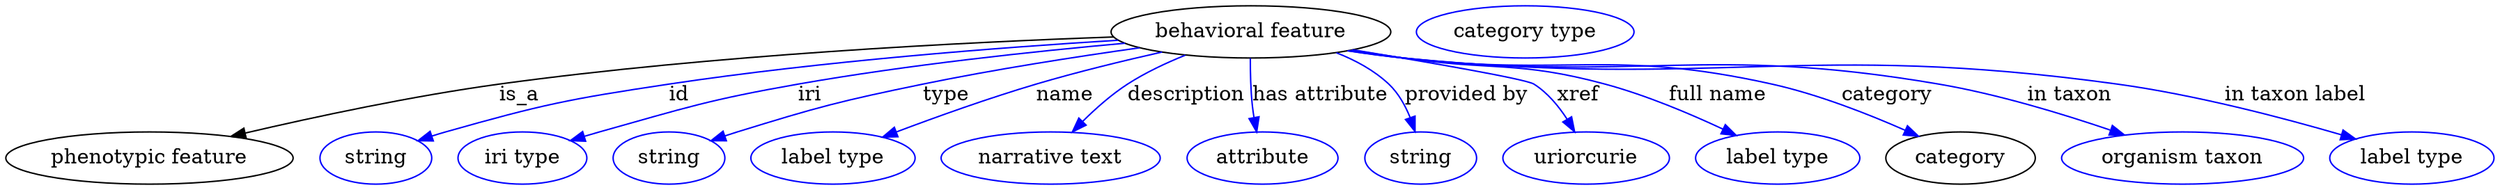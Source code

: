 digraph {
	graph [bb="0,0,1711.3,123"];
	node [label="\N"];
	"behavioral feature"	[height=0.5,
		label="behavioral feature",
		pos="854.79,105",
		width=2.672];
	"phenotypic feature"	[height=0.5,
		pos="98.791,18",
		width=2.7442];
	"behavioral feature" -> "phenotypic feature"	[label=is_a,
		lp="353.79,61.5",
		pos="e,154.9,32.912 760.42,101.45 656.84,97.762 485.84,89.018 339.79,69 280.11,60.82 213.08,46.487 164.89,35.258"];
	id	[color=blue,
		height=0.5,
		label=string,
		pos="253.79,18",
		width=1.0652];
	"behavioral feature" -> id	[color=blue,
		label=id,
		lp="463.79,61.5",
		pos="e,282.79,29.954 763.53,99.15 682.61,94.096 561.4,84.676 456.79,69 387.14,58.562 369.58,55.131 301.79,36 298.69,35.124 295.49,34.151 \
292.29,33.129",
		style=solid];
	iri	[color=blue,
		height=0.5,
		label="iri type",
		pos="354.79,18",
		width=1.2277];
	"behavioral feature" -> iri	[color=blue,
		label=iri,
		lp="553.79,61.5",
		pos="e,388.1,29.879 768.14,97.071 705.97,91.398 620.36,82.152 545.79,69 484.11,58.121 469.14,52.747 408.79,36 405.22,35.009 401.53,33.941 \
397.83,32.84",
		style=solid];
	type	[color=blue,
		height=0.5,
		label=string,
		pos="455.79,18",
		width=1.0652];
	"behavioral feature" -> type	[color=blue,
		label=type,
		lp="645.79,61.5",
		pos="e,484.73,29.944 778.42,94.053 734.71,87.878 678.95,79.184 629.79,69 572.68,57.17 558.49,53.27 502.79,36 500.03,35.145 497.2,34.225 \
494.35,33.271",
		style=solid];
	name	[color=blue,
		height=0.5,
		label="label type",
		pos="568.79,18",
		width=1.5707];
	"behavioral feature" -> name	[color=blue,
		label=name,
		lp="727.79,61.5",
		pos="e,602.71,32.403 793.59,91.036 767.04,84.998 735.7,77.314 707.79,69 675.39,59.349 639.51,46.381 612.31,36.07",
		style=solid];
	description	[color=blue,
		height=0.5,
		label="narrative text",
		pos="718.79,18",
		width=2.0943];
	"behavioral feature" -> description	[color=blue,
		label=description,
		lp="810.29,61.5",
		pos="e,733.05,36.011 809.49,89.088 796.16,83.73 781.91,76.996 769.79,69 759.06,61.925 748.66,52.383 740.08,43.532",
		style=solid];
	"has attribute"	[color=blue,
		height=0.5,
		label=attribute,
		pos="863.79,18",
		width=1.4443];
	"behavioral feature" -> "has attribute"	[color=blue,
		label="has attribute",
		lp="902.79,61.5",
		pos="e,859.18,35.966 854.27,86.814 854.19,77.14 854.46,64.858 855.79,54 856.12,51.309 856.57,48.522 857.09,45.749",
		style=solid];
	"provided by"	[color=blue,
		height=0.5,
		label=string,
		pos="971.79,18",
		width=1.0652];
	"behavioral feature" -> "provided by"	[color=blue,
		label="provided by",
		lp="1003.3,61.5",
		pos="e,967.87,36.312 913.73,90.584 926.76,85.486 939.68,78.512 949.79,69 956.45,62.743 961.21,54.117 964.56,45.79",
		style=solid];
	xref	[color=blue,
		height=0.5,
		label=uriorcurie,
		pos="1085.8,18",
		width=1.5887];
	"behavioral feature" -> xref	[color=blue,
		label=xref,
		lp="1080.3,61.5",
		pos="e,1077.9,36.061 925.13,92.647 978.76,83.787 1044.4,72.426 1049.8,69 1059.2,63.099 1066.8,53.797 1072.7,44.808",
		style=solid];
	"full name"	[color=blue,
		height=0.5,
		label="label type",
		pos="1217.8,18",
		width=1.5707];
	"behavioral feature" -> "full name"	[color=blue,
		label="full name",
		lp="1176.3,61.5",
		pos="e,1189.2,33.58 924.21,92.441 936.07,90.558 948.28,88.677 959.79,87 1021.4,78.021 1038.6,85.212 1098.8,69 1126.9,61.414 1157.2,48.628 \
1180.2,37.885",
		style=solid];
	category	[height=0.5,
		pos="1343.8,18",
		width=1.4263];
	"behavioral feature" -> category	[color=blue,
		label=category,
		lp="1293.3,61.5",
		pos="e,1314.9,32.982 922.45,92.131 934.84,90.217 947.68,88.406 959.79,87 1072.2,73.943 1103.3,93.583 1213.8,69 1245.7,61.897 1280.2,48.347 \
1305.6,37.143",
		style=solid];
	"in taxon"	[color=blue,
		height=0.5,
		label="organism taxon",
		pos="1496.8,18",
		width=2.3109];
	"behavioral feature" -> "in taxon"	[color=blue,
		label="in taxon",
		lp="1418.8,61.5",
		pos="e,1456.7,33.906 921.58,92.04 934.24,90.099 947.39,88.302 959.79,87 1123.1,69.852 1166.9,96.618 1328.8,69 1369.3,62.088 1413.8,48.557 \
1446.8,37.312",
		style=solid];
	"in taxon label"	[color=blue,
		height=0.5,
		label="label type",
		pos="1654.8,18",
		width=1.5707];
	"behavioral feature" -> "in taxon label"	[color=blue,
		label="in taxon label",
		lp="1574.3,61.5",
		pos="e,1616,31.15 921.28,91.96 934.03,90.014 947.29,88.235 959.79,87 1177.5,65.473 1235,98.769 1451.8,69 1505.4,61.633 1565.5,45.87 1606.3,\
33.999",
		style=solid];
	"named thing_category"	[color=blue,
		height=0.5,
		label="category type",
		pos="1043.8,105",
		width=2.0762];
}
